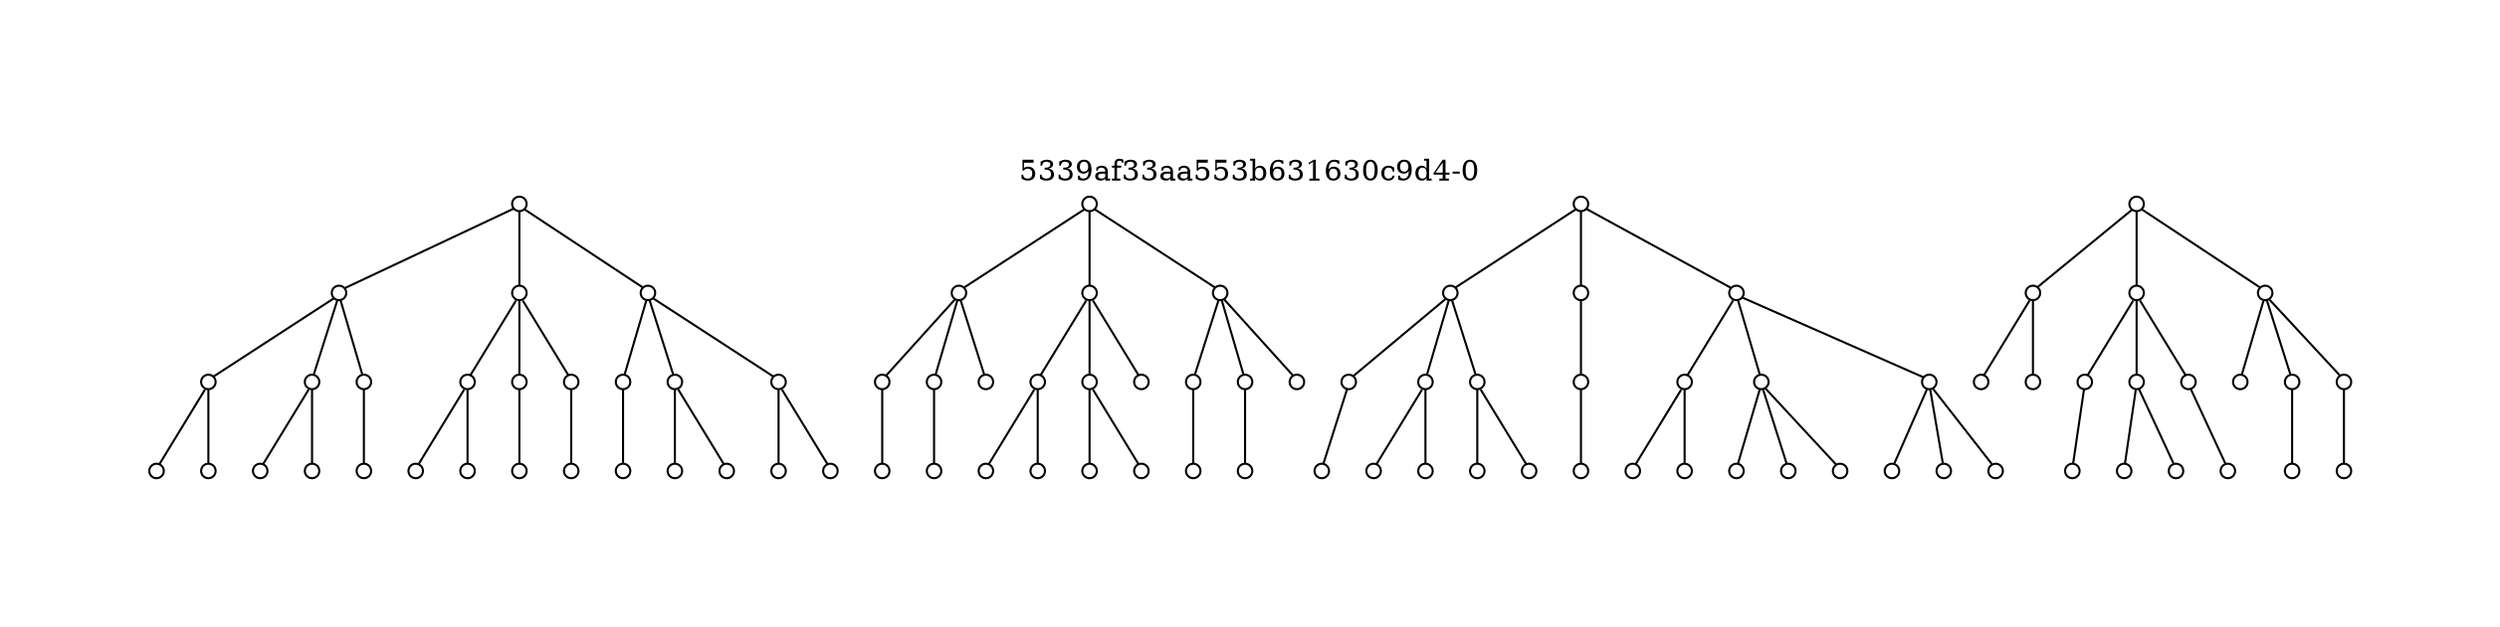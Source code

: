strict graph "5339af33aa553b631630c9d4-0" {
labelloc=t;
ratio=auto;
pad="1.0";
label="5339af33aa553b631630c9d4-0";
node [fixedsize=true, width="0.1", shape=circle, height="0.1", label=""];
0;
1;
2;
3;
4;
5;
6;
7;
8;
9;
10;
11;
12;
14;
15;
16;
18;
21;
23;
24;
25;
30;
33;
35;
36;
37;
38;
40;
41;
42;
43;
44;
45;
46;
47;
48;
49;
50;
51;
52;
54;
56;
62;
64;
65;
67;
73;
75;
80;
81;
82;
83;
84;
85;
86;
87;
90;
91;
92;
94;
96;
97;
99;
101;
104;
112;
113;
114;
115;
116;
117;
118;
119;
120;
121;
122;
123;
125;
126;
127;
128;
129;
130;
131;
132;
144;
146;
147;
150;
156;
159;
0 -- 1;
0 -- 3;
0 -- 2;
1 -- 5;
2 -- 9;
3 -- 11;
3 -- 12;
3 -- 10;
1 -- 4;
4 -- 15;
4 -- 14;
1 -- 6;
2 -- 7;
2 -- 8;
5 -- 16;
5 -- 18;
6 -- 21;
7 -- 23;
7 -- 24;
8 -- 25;
9 -- 30;
10 -- 33;
11 -- 35;
11 -- 36;
12 -- 37;
12 -- 38;
41 -- 46;
41 -- 44;
41 -- 45;
40 -- 41;
42 -- 47;
40 -- 42;
40 -- 43;
42 -- 48;
42 -- 49;
50 -- 73;
43 -- 50;
51 -- 75;
43 -- 51;
43 -- 52;
44 -- 54;
45 -- 56;
47 -- 62;
47 -- 64;
48 -- 65;
48 -- 67;
80 -- 81;
81 -- 86;
81 -- 84;
81 -- 85;
80 -- 82;
82 -- 87;
83 -- 91;
83 -- 90;
80 -- 83;
83 -- 92;
84 -- 94;
85 -- 97;
85 -- 96;
86 -- 99;
86 -- 101;
87 -- 104;
90 -- 112;
90 -- 113;
91 -- 114;
91 -- 115;
91 -- 116;
92 -- 117;
92 -- 118;
92 -- 119;
120 -- 121;
120 -- 122;
120 -- 123;
121 -- 125;
121 -- 126;
122 -- 128;
122 -- 129;
122 -- 127;
127 -- 144;
128 -- 146;
128 -- 147;
129 -- 150;
123 -- 130;
123 -- 131;
131 -- 156;
132 -- 159;
123 -- 132;
}
